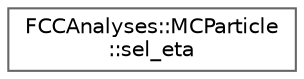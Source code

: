 digraph "Graphical Class Hierarchy"
{
 // LATEX_PDF_SIZE
  bgcolor="transparent";
  edge [fontname=Helvetica,fontsize=10,labelfontname=Helvetica,labelfontsize=10];
  node [fontname=Helvetica,fontsize=10,shape=box,height=0.2,width=0.4];
  rankdir="LR";
  Node0 [id="Node000000",label="FCCAnalyses::MCParticle\l::sel_eta",height=0.2,width=0.4,color="grey40", fillcolor="white", style="filled",URL="$structFCCAnalyses_1_1MCParticle_1_1sel__eta.html",tooltip="select MCParticles with absolute pseudorapidity less than a max value"];
}
